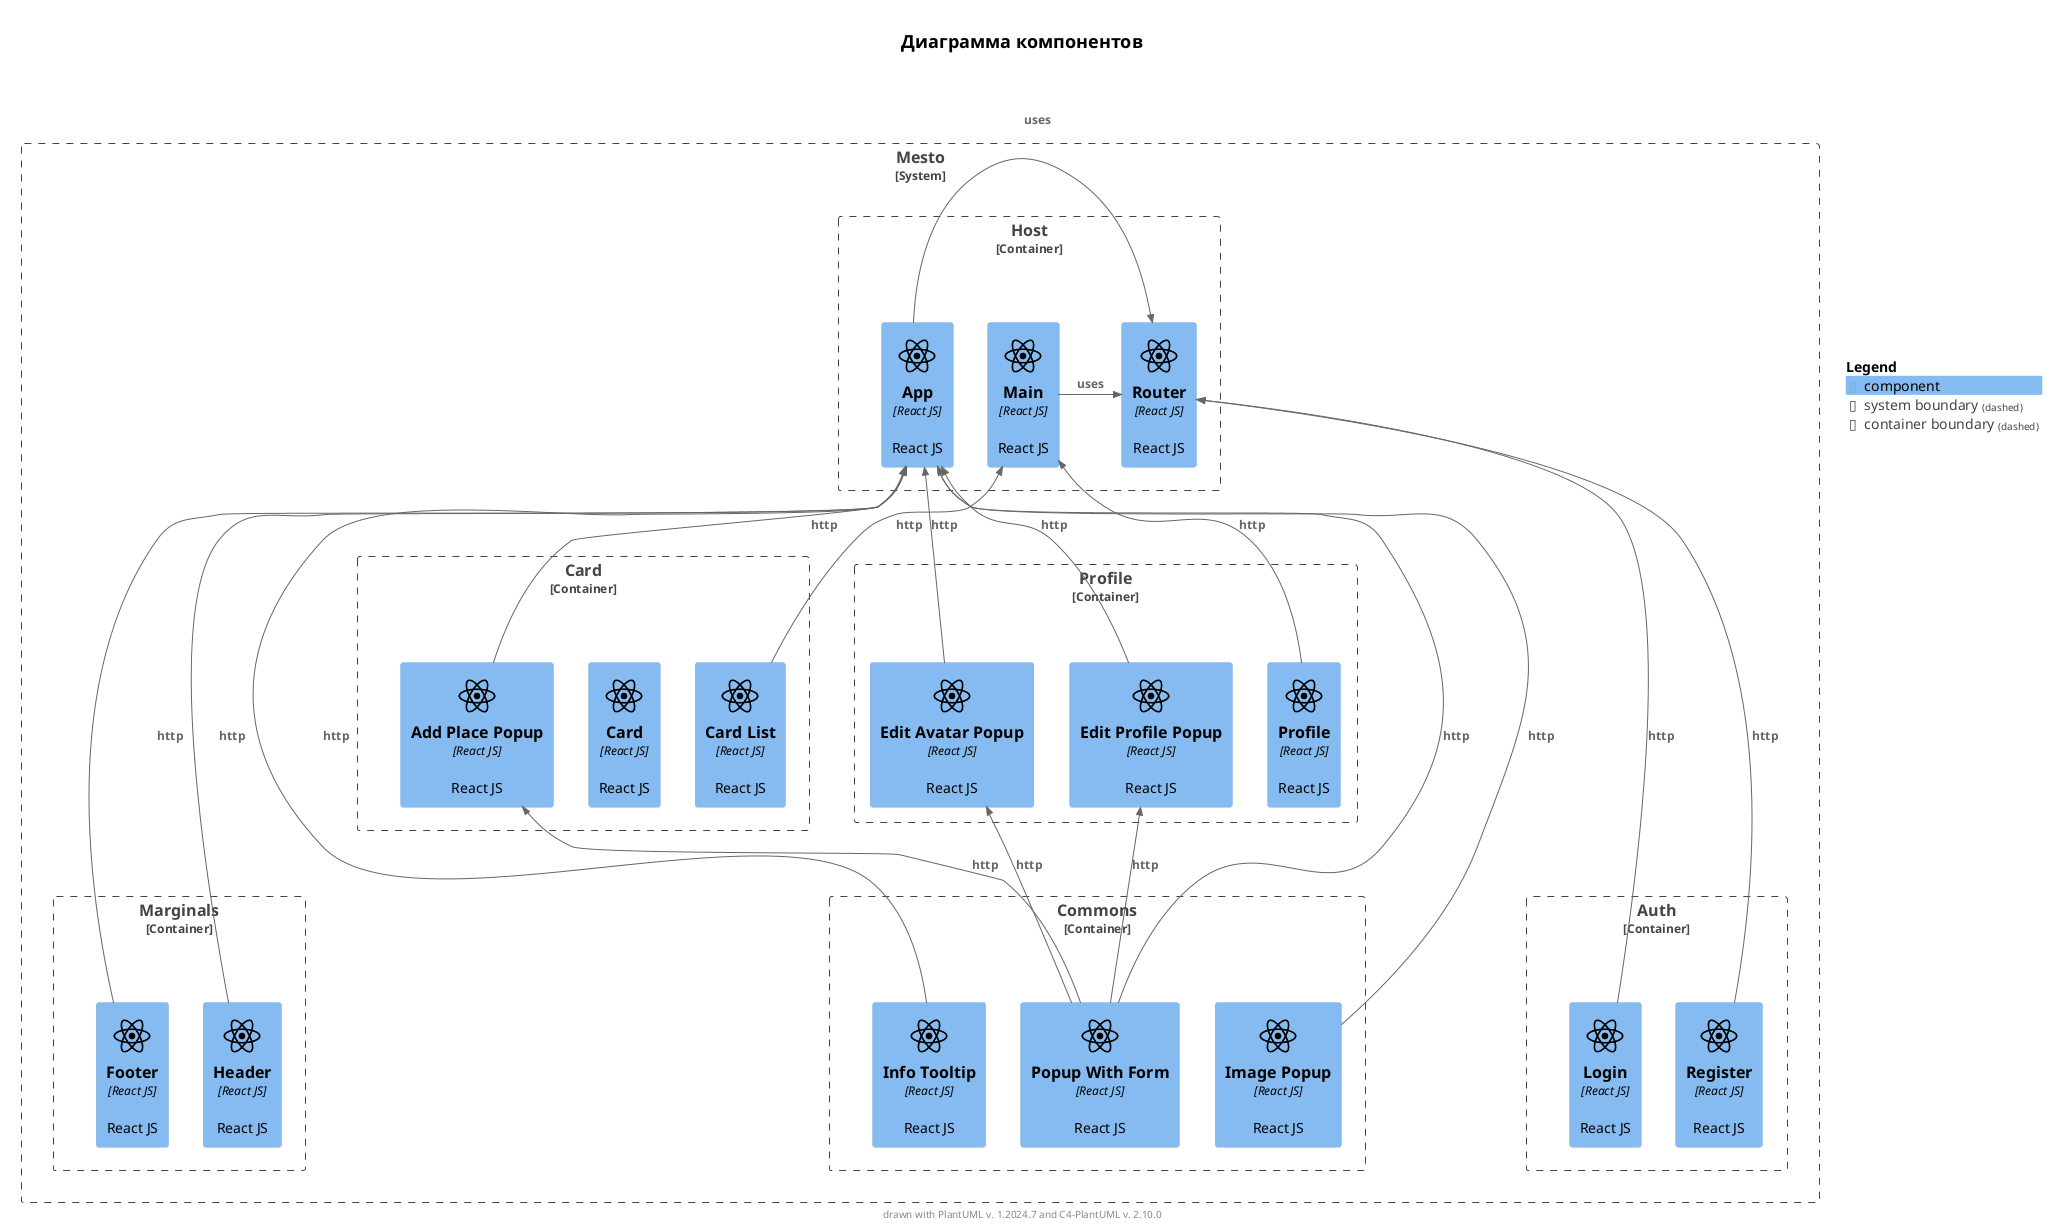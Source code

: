 
@startuml C4_Elements

!include <c4/C4_Container.puml>
!include <c4/C4_Component.puml>
!include <tupadr3/devicons/react>

'skinparam linetype polyline
'skinparam linetype ortho
skinparam ParticipantPadding 130

title \n= Диаграмма компонентов\n\n

System_Boundary(c1, "Mesto") {
Container_Boundary(host, "Host") {
    Component(app, App, React JS, React JS, $sprite="react,scale=1")
    Component(main, Main, React JS, React JS, $sprite="react,scale=1")
    Component(router, Router, React JS, React JS, $sprite="react,scale=1")
}

Container_Boundary(auth, "Auth") {
    Component(login, Login, React JS, React JS, $sprite="react,scale=1")
    Component(register, Register, React JS, React JS, $sprite="react,scale=1")
}

Container_Boundary(profile, "Profile") {
    Component(profileComponent, Profile, React JS, React JS, $sprite="react,scale=1")
    Component(editAvatarPopup, Edit Avatar Popup, React JS, React JS, $sprite="react,scale=1")
    Component(editProfilePopup, Edit Profile Popup, React JS, React JS, $sprite="react,scale=1")
}

Container_Boundary(card, "Card") {
    Component(addPlacePopup, Add Place Popup, React JS, React JS, $sprite="react,scale=1")
    Component(cardComponent, Card, React JS, React JS, $sprite="react,scale=1")
    Component(cardList, Card List, React JS, React JS, $sprite="react,scale=1")
}

Container_Boundary(marginals, "Marginals") {
    Component(header, Header, React JS, React JS, $sprite="react,scale=1")
    Component(footer, Footer, React JS, React JS, $sprite="react,scale=1")
}

Container_Boundary(commons, "Commons") {
    Component(infoTooltip, Info Tooltip, React JS, React JS, $sprite="react,scale=1")
    Component(popupWithForm, Popup With Form, React JS, React JS, $sprite="react,scale=1")
    Component(imagePopup, Image Popup, React JS, React JS, $sprite="react,scale=1")
}


}

Rel_Neighbor(app, router, "uses")
Rel_Neighbor(main, router, "uses")

Rel_Back(app, infoTooltip, "http")
Rel_Back(app, popupWithForm, "http")
Rel_Back(app, imagePopup, "http")

Rel_Back(router, login, "http")
Rel_Back(router, register, "http")

Rel_Back(app, editProfilePopup, "http")
Rel_Back(app, editAvatarPopup, "http")

Rel_Back(app, addPlacePopup, "http")

Rel_Back(app, header, "http")
Rel_Back(app, footer, "http")

Rel_Back(main, profileComponent, "http")
Rel_Back(main, cardList, "http")

Rel_Back(editProfilePopup, popupWithForm, "http")
Rel_Back(editAvatarPopup, popupWithForm, "http")

Rel_Back(addPlacePopup, popupWithForm, "http")

Lay_U(host, commons)
Lay_U(host, card)

Lay_Distance(host, commons, 1)
Lay_Distance(host, auth, 1)
Lay_Distance(host, marginals, 1)
Lay_Distance(host, card, 3)

SHOW_FLOATING_LEGEND()

footer drawn with PlantUML v. %version() and C4-PlantUML v. C4Version()
@enduml